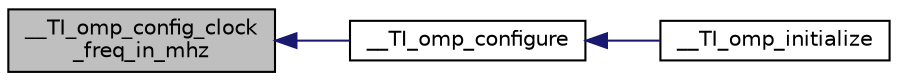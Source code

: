 digraph "__TI_omp_config_clock_freq_in_mhz"
{
  edge [fontname="Helvetica",fontsize="10",labelfontname="Helvetica",labelfontsize="10"];
  node [fontname="Helvetica",fontsize="10",shape=record];
  rankdir="LR";
  Node1 [label="__TI_omp_config_clock\l_freq_in_mhz",height=0.2,width=0.4,color="black", fillcolor="grey75", style="filled", fontcolor="black"];
  Node1 -> Node2 [dir="back",color="midnightblue",fontsize="10",style="solid",fontname="Helvetica"];
  Node2 [label="__TI_omp_configure",height=0.2,width=0.4,color="black", fillcolor="white", style="filled",URL="$group__omp__config.html#ga3beb32d1b43424e41862c28c200ad690",tooltip="Default OpenMP Runtime configuration function. "];
  Node2 -> Node3 [dir="back",color="midnightblue",fontsize="10",style="solid",fontname="Helvetica"];
  Node3 [label="__TI_omp_initialize",height=0.2,width=0.4,color="black", fillcolor="white", style="filled",URL="$boot_8c.html#a26e8cff2afffc6ca9503aed9262842c2",tooltip="Initializes the OMP runtime. "];
}
